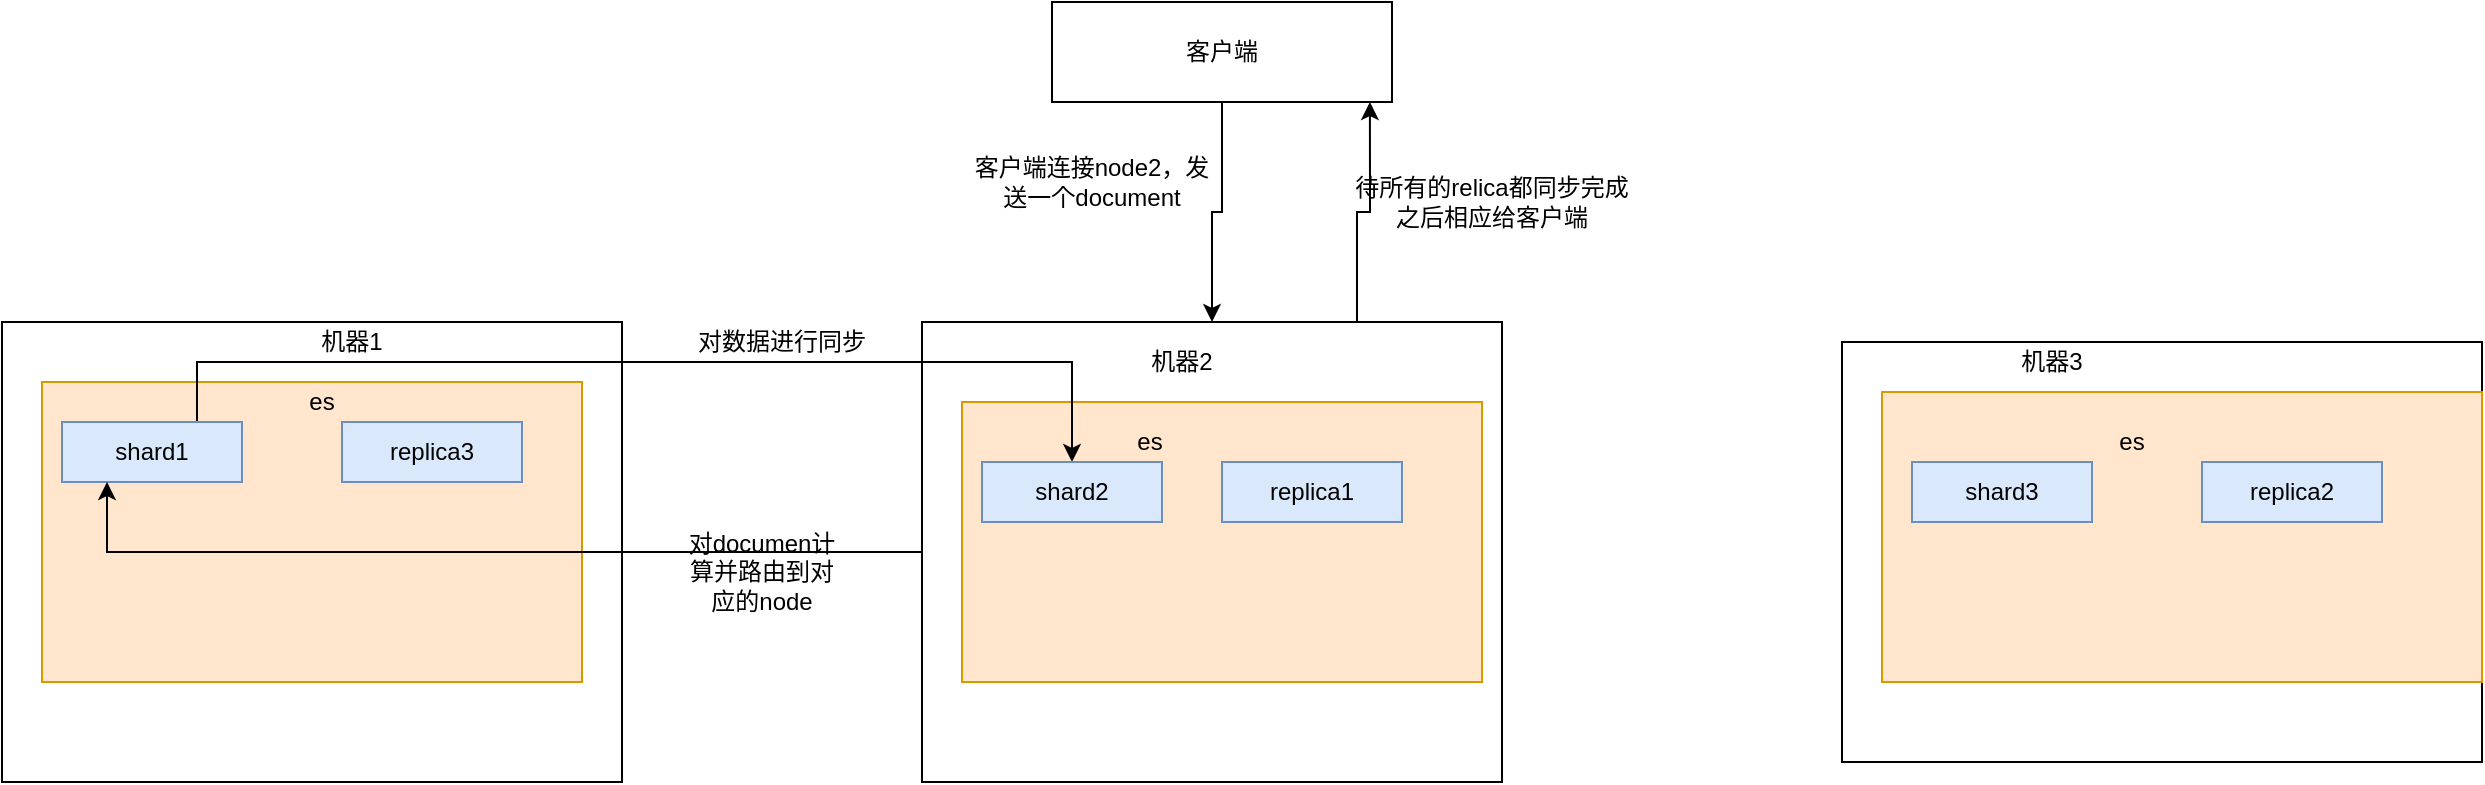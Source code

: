 <mxfile version="14.1.2" type="github"><diagram id="OiusvmJoDhRRp7u5LpMe" name="Page-1"><mxGraphModel dx="2249" dy="882" grid="1" gridSize="10" guides="1" tooltips="1" connect="1" arrows="1" fold="1" page="1" pageScale="1" pageWidth="827" pageHeight="1169" math="0" shadow="0"><root><mxCell id="0"/><mxCell id="1" parent="0"/><mxCell id="OWPIwYwBfWcTPSGbnLql-1" value="" style="rounded=0;whiteSpace=wrap;html=1;" vertex="1" parent="1"><mxGeometry x="-180" y="220" width="310" height="230" as="geometry"/></mxCell><mxCell id="OWPIwYwBfWcTPSGbnLql-2" value="机器1" style="text;html=1;strokeColor=none;fillColor=none;align=center;verticalAlign=middle;whiteSpace=wrap;rounded=0;" vertex="1" parent="1"><mxGeometry x="-25" y="220" width="40" height="20" as="geometry"/></mxCell><mxCell id="OWPIwYwBfWcTPSGbnLql-41" style="edgeStyle=orthogonalEdgeStyle;rounded=0;orthogonalLoop=1;jettySize=auto;html=1;exitX=0.75;exitY=0;exitDx=0;exitDy=0;entryX=0.935;entryY=1;entryDx=0;entryDy=0;entryPerimeter=0;" edge="1" parent="1" source="OWPIwYwBfWcTPSGbnLql-3" target="OWPIwYwBfWcTPSGbnLql-20"><mxGeometry relative="1" as="geometry"/></mxCell><mxCell id="OWPIwYwBfWcTPSGbnLql-3" value="" style="rounded=0;whiteSpace=wrap;html=1;" vertex="1" parent="1"><mxGeometry x="280" y="220" width="290" height="230" as="geometry"/></mxCell><mxCell id="OWPIwYwBfWcTPSGbnLql-4" value="" style="rounded=0;whiteSpace=wrap;html=1;" vertex="1" parent="1"><mxGeometry x="740" y="230" width="320" height="210" as="geometry"/></mxCell><mxCell id="OWPIwYwBfWcTPSGbnLql-5" value="机器2" style="text;html=1;strokeColor=none;fillColor=none;align=center;verticalAlign=middle;whiteSpace=wrap;rounded=0;" vertex="1" parent="1"><mxGeometry x="390" y="230" width="40" height="20" as="geometry"/></mxCell><mxCell id="OWPIwYwBfWcTPSGbnLql-6" value="机器3" style="text;html=1;strokeColor=none;fillColor=none;align=center;verticalAlign=middle;whiteSpace=wrap;rounded=0;" vertex="1" parent="1"><mxGeometry x="825" y="230" width="40" height="20" as="geometry"/></mxCell><mxCell id="OWPIwYwBfWcTPSGbnLql-7" value="" style="rounded=0;whiteSpace=wrap;html=1;fillColor=#ffe6cc;strokeColor=#d79b00;" vertex="1" parent="1"><mxGeometry x="-160" y="250" width="270" height="150" as="geometry"/></mxCell><mxCell id="OWPIwYwBfWcTPSGbnLql-8" value="" style="rounded=0;whiteSpace=wrap;html=1;fillColor=#ffe6cc;strokeColor=#d79b00;" vertex="1" parent="1"><mxGeometry x="300" y="260" width="260" height="140" as="geometry"/></mxCell><mxCell id="OWPIwYwBfWcTPSGbnLql-9" value="" style="rounded=0;whiteSpace=wrap;html=1;fillColor=#ffe6cc;strokeColor=#d79b00;" vertex="1" parent="1"><mxGeometry x="760" y="255" width="300" height="145" as="geometry"/></mxCell><mxCell id="OWPIwYwBfWcTPSGbnLql-10" value="es" style="text;html=1;strokeColor=none;fillColor=none;align=center;verticalAlign=middle;whiteSpace=wrap;rounded=0;" vertex="1" parent="1"><mxGeometry x="-40" y="250" width="40" height="20" as="geometry"/></mxCell><mxCell id="OWPIwYwBfWcTPSGbnLql-11" value="es" style="text;html=1;strokeColor=none;fillColor=none;align=center;verticalAlign=middle;whiteSpace=wrap;rounded=0;" vertex="1" parent="1"><mxGeometry x="374" y="270" width="40" height="20" as="geometry"/></mxCell><mxCell id="OWPIwYwBfWcTPSGbnLql-12" value="es" style="text;html=1;strokeColor=none;fillColor=none;align=center;verticalAlign=middle;whiteSpace=wrap;rounded=0;" vertex="1" parent="1"><mxGeometry x="865" y="270" width="40" height="20" as="geometry"/></mxCell><mxCell id="OWPIwYwBfWcTPSGbnLql-35" style="edgeStyle=orthogonalEdgeStyle;rounded=0;orthogonalLoop=1;jettySize=auto;html=1;" edge="1" parent="1" source="OWPIwYwBfWcTPSGbnLql-20" target="OWPIwYwBfWcTPSGbnLql-3"><mxGeometry relative="1" as="geometry"/></mxCell><mxCell id="OWPIwYwBfWcTPSGbnLql-20" value="客户端" style="rounded=0;whiteSpace=wrap;html=1;" vertex="1" parent="1"><mxGeometry x="345" y="60" width="170" height="50" as="geometry"/></mxCell><mxCell id="OWPIwYwBfWcTPSGbnLql-39" style="edgeStyle=orthogonalEdgeStyle;rounded=0;orthogonalLoop=1;jettySize=auto;html=1;entryX=0.5;entryY=0;entryDx=0;entryDy=0;exitX=0.75;exitY=0;exitDx=0;exitDy=0;" edge="1" parent="1" source="OWPIwYwBfWcTPSGbnLql-28" target="OWPIwYwBfWcTPSGbnLql-29"><mxGeometry relative="1" as="geometry"><Array as="points"><mxPoint x="-82" y="240"/><mxPoint x="355" y="240"/></Array></mxGeometry></mxCell><mxCell id="OWPIwYwBfWcTPSGbnLql-28" value="shard1" style="rounded=0;whiteSpace=wrap;html=1;fillColor=#dae8fc;strokeColor=#6c8ebf;" vertex="1" parent="1"><mxGeometry x="-150" y="270" width="90" height="30" as="geometry"/></mxCell><mxCell id="OWPIwYwBfWcTPSGbnLql-29" value="shard2" style="rounded=0;whiteSpace=wrap;html=1;fillColor=#dae8fc;strokeColor=#6c8ebf;" vertex="1" parent="1"><mxGeometry x="310" y="290" width="90" height="30" as="geometry"/></mxCell><mxCell id="OWPIwYwBfWcTPSGbnLql-30" value="shard3" style="rounded=0;whiteSpace=wrap;html=1;fillColor=#dae8fc;strokeColor=#6c8ebf;" vertex="1" parent="1"><mxGeometry x="775" y="290" width="90" height="30" as="geometry"/></mxCell><mxCell id="OWPIwYwBfWcTPSGbnLql-32" value="replica1" style="rounded=0;whiteSpace=wrap;html=1;fillColor=#dae8fc;strokeColor=#6c8ebf;" vertex="1" parent="1"><mxGeometry x="430" y="290" width="90" height="30" as="geometry"/></mxCell><mxCell id="OWPIwYwBfWcTPSGbnLql-33" value="replica2" style="rounded=0;whiteSpace=wrap;html=1;fillColor=#dae8fc;strokeColor=#6c8ebf;" vertex="1" parent="1"><mxGeometry x="920" y="290" width="90" height="30" as="geometry"/></mxCell><mxCell id="OWPIwYwBfWcTPSGbnLql-34" value="replica3" style="rounded=0;whiteSpace=wrap;html=1;fillColor=#dae8fc;strokeColor=#6c8ebf;" vertex="1" parent="1"><mxGeometry x="-10" y="270" width="90" height="30" as="geometry"/></mxCell><mxCell id="OWPIwYwBfWcTPSGbnLql-36" value="客户端连接node2，发送一个document" style="text;html=1;strokeColor=none;fillColor=none;align=center;verticalAlign=middle;whiteSpace=wrap;rounded=0;" vertex="1" parent="1"><mxGeometry x="300" y="140" width="130" height="20" as="geometry"/></mxCell><mxCell id="OWPIwYwBfWcTPSGbnLql-37" style="edgeStyle=orthogonalEdgeStyle;rounded=0;orthogonalLoop=1;jettySize=auto;html=1;entryX=0.25;entryY=1;entryDx=0;entryDy=0;" edge="1" parent="1" source="OWPIwYwBfWcTPSGbnLql-3" target="OWPIwYwBfWcTPSGbnLql-28"><mxGeometry relative="1" as="geometry"/></mxCell><mxCell id="OWPIwYwBfWcTPSGbnLql-38" value="对documen计算并路由到对应的node" style="text;html=1;strokeColor=none;fillColor=none;align=center;verticalAlign=middle;whiteSpace=wrap;rounded=0;" vertex="1" parent="1"><mxGeometry x="160" y="330" width="80" height="30" as="geometry"/></mxCell><mxCell id="OWPIwYwBfWcTPSGbnLql-40" value="对数据进行同步" style="text;html=1;strokeColor=none;fillColor=none;align=center;verticalAlign=middle;whiteSpace=wrap;rounded=0;" vertex="1" parent="1"><mxGeometry x="160" y="220" width="100" height="20" as="geometry"/></mxCell><mxCell id="OWPIwYwBfWcTPSGbnLql-42" value="待所有的relica都同步完成之后相应给客户端" style="text;html=1;strokeColor=none;fillColor=none;align=center;verticalAlign=middle;whiteSpace=wrap;rounded=0;" vertex="1" parent="1"><mxGeometry x="490" y="150" width="150" height="20" as="geometry"/></mxCell></root></mxGraphModel></diagram></mxfile>